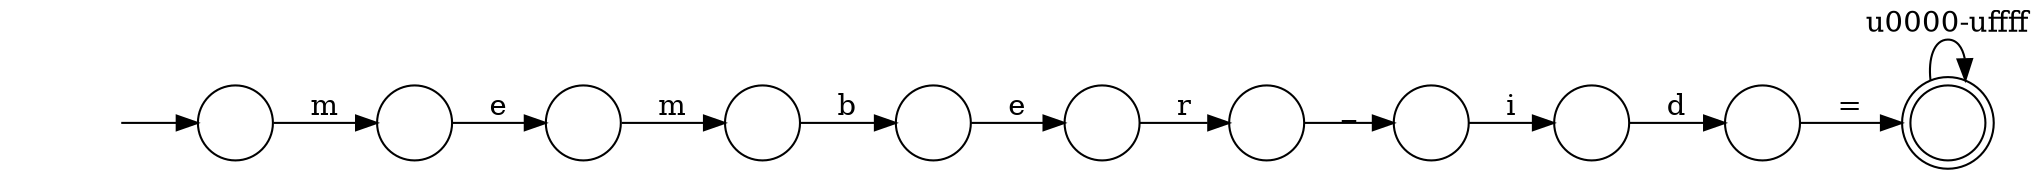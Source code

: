 digraph Automaton {
  rankdir = LR;
  0 [shape=circle,label=""];
  0 -> 8 [label="b"]
  1 [shape=circle,label=""];
  1 -> 2 [label="="]
  2 [shape=doublecircle,label=""];
  2 -> 2 [label="\u0000-\uffff"]
  3 [shape=circle,label=""];
  3 -> 1 [label="d"]
  4 [shape=circle,label=""];
  4 -> 3 [label="i"]
  5 [shape=circle,label=""];
  5 -> 7 [label="r"]
  6 [shape=circle,label=""];
  6 -> 9 [label="e"]
  7 [shape=circle,label=""];
  7 -> 4 [label="_"]
  8 [shape=circle,label=""];
  8 -> 5 [label="e"]
  9 [shape=circle,label=""];
  9 -> 0 [label="m"]
  10 [shape=circle,label=""];
  initial [shape=plaintext,label=""];
  initial -> 10
  10 -> 6 [label="m"]
}

